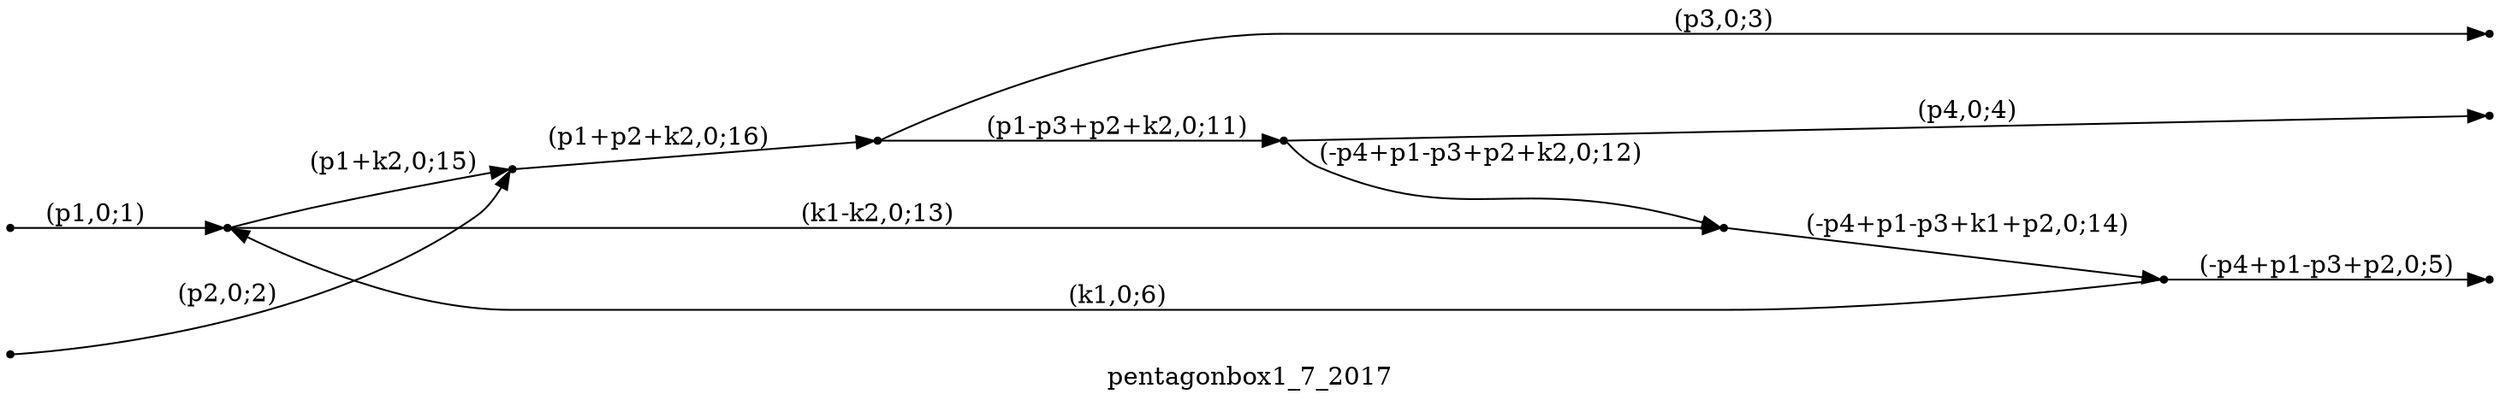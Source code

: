 digraph pentagonbox1_7_2017 {
  label="pentagonbox1_7_2017";
  rankdir="LR";
  subgraph edges {
    -1 -> 5 [label="(p1,0;1)"];
    -2 -> 6 [label="(p2,0;2)"];
    3 -> -3 [label="(p3,0;3)"];
    1 -> -4 [label="(p4,0;4)"];
    4 -> -5 [label="(-p4+p1-p3+p2,0;5)"];
    4 -> 5 [label="(k1,0;6)"];
    3 -> 1 [label="(p1-p3+p2+k2,0;11)"];
    1 -> 2 [label="(-p4+p1-p3+p2+k2,0;12)"];
    5 -> 2 [label="(k1-k2,0;13)"];
    2 -> 4 [label="(-p4+p1-p3+k1+p2,0;14)"];
    5 -> 6 [label="(p1+k2,0;15)"];
    6 -> 3 [label="(p1+p2+k2,0;16)"];
  }
  subgraph incoming { rank="source"; -1; -2; }
  subgraph outgoing { rank="sink"; -3; -4; -5; }
-5 [shape=point];
-4 [shape=point];
-3 [shape=point];
-2 [shape=point];
-1 [shape=point];
1 [shape=point];
2 [shape=point];
3 [shape=point];
4 [shape=point];
5 [shape=point];
6 [shape=point];
}

